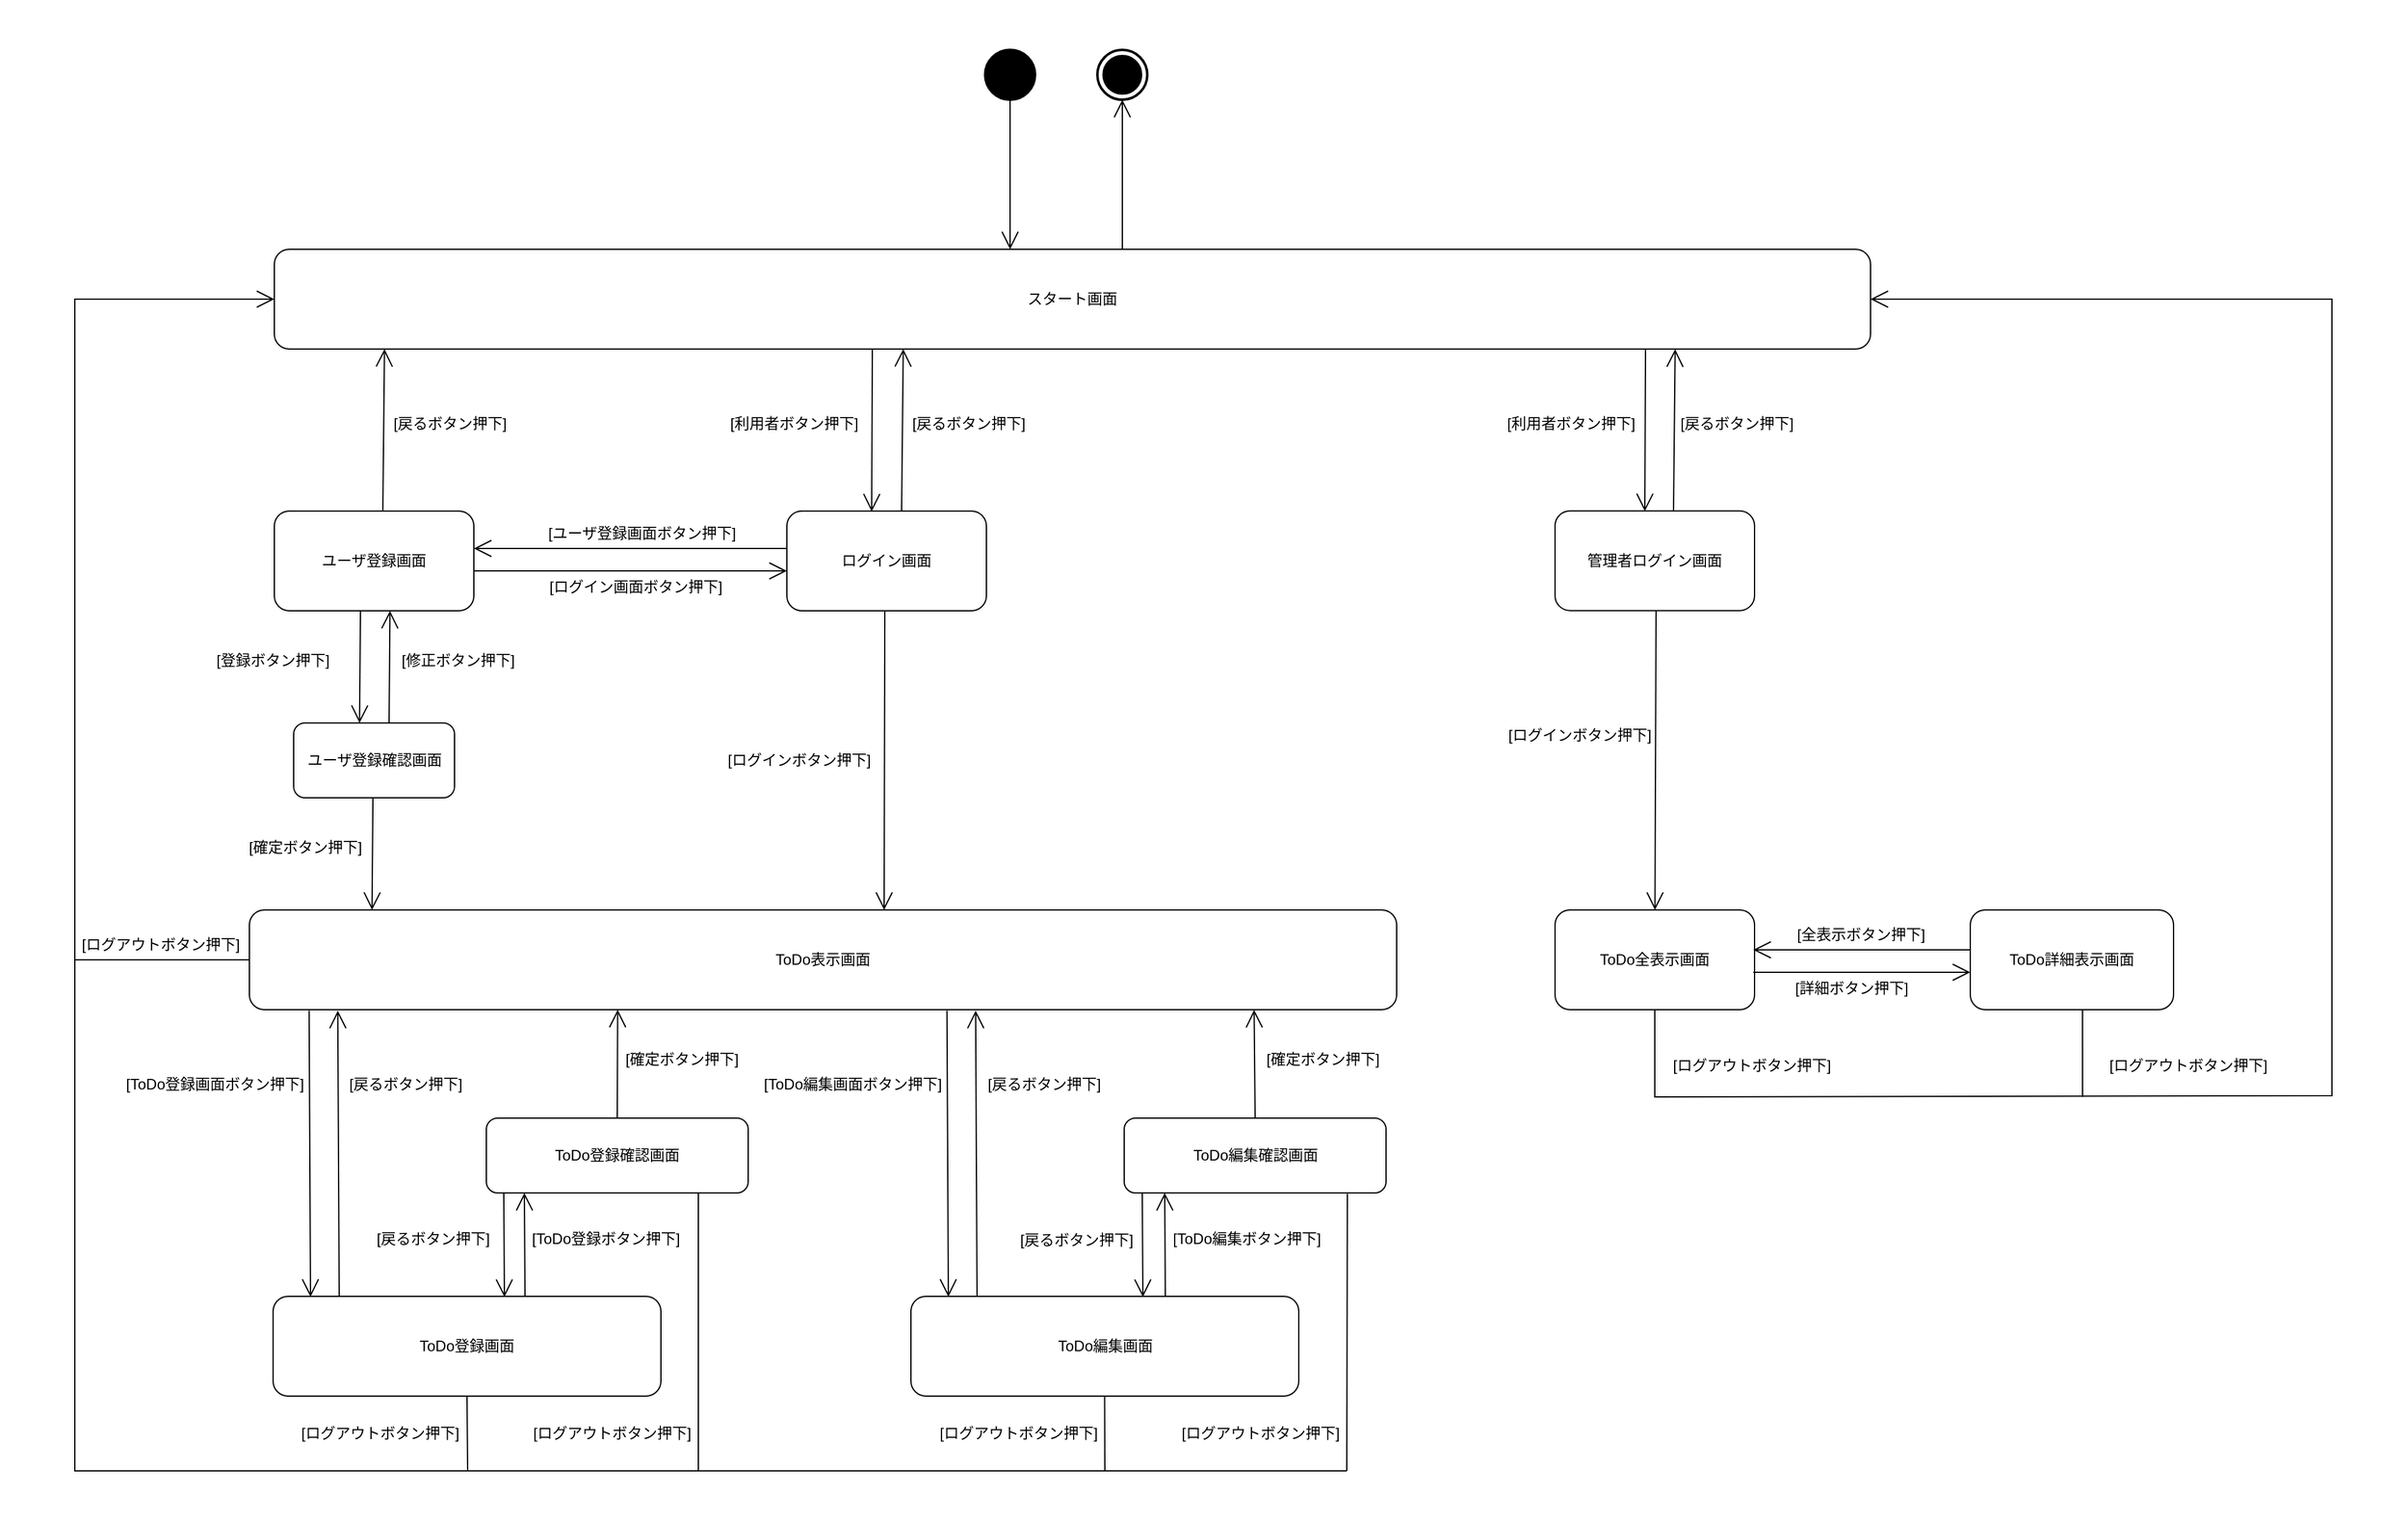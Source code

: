 <mxfile version="13.9.9" type="device"><diagram id="jWttOF0dOCK9PGsh_uMl" name="ページ1"><mxGraphModel dx="3667" dy="2949" grid="1" gridSize="10" guides="0" tooltips="1" connect="1" arrows="1" fold="1" page="1" pageScale="1" pageWidth="827" pageHeight="1169" math="0" shadow="0"><root><mxCell id="0"/><mxCell id="1" parent="0"/><mxCell id="BSlr4l_5rn00GKob6Lbr-2" value="" style="rounded=0;whiteSpace=wrap;html=1;fillColor=none;strokeColor=none;" parent="1" vertex="1"><mxGeometry x="-350" y="-150" width="1930" height="1220" as="geometry"/></mxCell><mxCell id="mjx4aTruwIYn6Zl0MWoO-2" value="スタート画面" style="shape=rect;html=1;rounded=1;whiteSpace=wrap;align=center;" parent="1" vertex="1"><mxGeometry x="-130" y="50" width="1280" height="80" as="geometry"/></mxCell><mxCell id="mjx4aTruwIYn6Zl0MWoO-3" value="ユーザ登録画面" style="shape=rect;html=1;rounded=1;whiteSpace=wrap;align=center;" parent="1" vertex="1"><mxGeometry x="-130" y="260" width="160" height="80" as="geometry"/></mxCell><mxCell id="mjx4aTruwIYn6Zl0MWoO-4" value="ログイン画面" style="shape=rect;html=1;rounded=1;whiteSpace=wrap;align=center;" parent="1" vertex="1"><mxGeometry x="281" y="260" width="160" height="80" as="geometry"/></mxCell><mxCell id="mjx4aTruwIYn6Zl0MWoO-5" value="ToDo登録画面" style="shape=rect;html=1;rounded=1;whiteSpace=wrap;align=center;" parent="1" vertex="1"><mxGeometry x="-131" y="890" width="311" height="80" as="geometry"/></mxCell><mxCell id="mjx4aTruwIYn6Zl0MWoO-6" value="ToDo表示画面" style="shape=rect;html=1;rounded=1;whiteSpace=wrap;align=center;" parent="1" vertex="1"><mxGeometry x="-150" y="580" width="920" height="80" as="geometry"/></mxCell><mxCell id="mjx4aTruwIYn6Zl0MWoO-8" value="管理者ログイン画面" style="shape=rect;html=1;rounded=1;whiteSpace=wrap;align=center;" parent="1" vertex="1"><mxGeometry x="897" y="259.84" width="160" height="80" as="geometry"/></mxCell><mxCell id="mjx4aTruwIYn6Zl0MWoO-9" value="ToDo全表示画面" style="shape=rect;html=1;rounded=1;whiteSpace=wrap;align=center;" parent="1" vertex="1"><mxGeometry x="897" y="580" width="160" height="80" as="geometry"/></mxCell><mxCell id="mjx4aTruwIYn6Zl0MWoO-10" value="" style="shape=ellipse;html=1;fillColor=#000000;strokeWidth=2;verticalLabelPosition=bottom;verticalAlignment=top;perimeter=ellipsePerimeter;" parent="1" vertex="1"><mxGeometry x="440" y="-110" width="40" height="40" as="geometry"/></mxCell><mxCell id="mjx4aTruwIYn6Zl0MWoO-11" value="" style="endArrow=open;endFill=1;endSize=12;html=1;entryX=0.5;entryY=0;entryDx=0;entryDy=0;exitX=0.5;exitY=1;exitDx=0;exitDy=0;" parent="1" source="mjx4aTruwIYn6Zl0MWoO-10" edge="1"><mxGeometry width="160" relative="1" as="geometry"><mxPoint x="520" as="sourcePoint"/><mxPoint x="460" y="50" as="targetPoint"/></mxGeometry></mxCell><mxCell id="mjx4aTruwIYn6Zl0MWoO-15" value="[利用者ボタン押下]" style="text;html=1;strokeColor=none;align=center;verticalAlign=middle;whiteSpace=wrap;rounded=0;" parent="1" vertex="1"><mxGeometry x="227" y="170" width="120" height="40" as="geometry"/></mxCell><mxCell id="mjx4aTruwIYn6Zl0MWoO-18" value="" style="endArrow=open;endFill=1;endSize=12;html=1;entryX=1;entryY=0.25;entryDx=0;entryDy=0;exitX=0;exitY=0.25;exitDx=0;exitDy=0;" parent="1" edge="1"><mxGeometry width="160" relative="1" as="geometry"><mxPoint x="281" y="290" as="sourcePoint"/><mxPoint x="30" y="290" as="targetPoint"/></mxGeometry></mxCell><mxCell id="mjx4aTruwIYn6Zl0MWoO-20" value="[ユーザ登録画面ボタン押下]" style="text;html=1;strokeColor=none;fillColor=none;align=center;verticalAlign=middle;whiteSpace=wrap;rounded=0;" parent="1" vertex="1"><mxGeometry x="75" y="258" width="180" height="40" as="geometry"/></mxCell><mxCell id="mjx4aTruwIYn6Zl0MWoO-23" value="" style="endArrow=open;endFill=1;endSize=12;html=1;entryX=0;entryY=0.75;entryDx=0;entryDy=0;exitX=1;exitY=0.75;exitDx=0;exitDy=0;" parent="1" edge="1"><mxGeometry width="160" relative="1" as="geometry"><mxPoint x="30" y="308" as="sourcePoint"/><mxPoint x="281" y="308" as="targetPoint"/></mxGeometry></mxCell><mxCell id="mjx4aTruwIYn6Zl0MWoO-24" value="[ログイン画面ボタン押下]" style="text;html=1;strokeColor=none;fillColor=none;align=center;verticalAlign=middle;whiteSpace=wrap;rounded=0;" parent="1" vertex="1"><mxGeometry x="70" y="301" width="180" height="40" as="geometry"/></mxCell><mxCell id="mjx4aTruwIYn6Zl0MWoO-27" value="[ログインボタン押下]" style="text;html=1;strokeColor=none;fillColor=none;align=center;verticalAlign=middle;whiteSpace=wrap;rounded=0;" parent="1" vertex="1"><mxGeometry x="231" y="440" width="120" height="40" as="geometry"/></mxCell><mxCell id="mjx4aTruwIYn6Zl0MWoO-32" value="" style="endArrow=open;endFill=1;endSize=12;html=1;exitX=0.083;exitY=1.008;exitDx=0;exitDy=0;exitPerimeter=0;" parent="1" edge="1"><mxGeometry width="160" relative="1" as="geometry"><mxPoint x="373.0" y="260.0" as="sourcePoint"/><mxPoint x="374.33" y="130" as="targetPoint"/></mxGeometry></mxCell><mxCell id="mjx4aTruwIYn6Zl0MWoO-34" value="[戻るボタン押下]" style="text;html=1;strokeColor=none;align=center;verticalAlign=middle;whiteSpace=wrap;rounded=0;" parent="1" vertex="1"><mxGeometry x="377" y="170" width="100" height="40" as="geometry"/></mxCell><mxCell id="mjx4aTruwIYn6Zl0MWoO-37" value="[利用者ボタン押下]" style="text;html=1;strokeColor=none;align=center;verticalAlign=middle;whiteSpace=wrap;rounded=0;fillColor=#FFFFFF;" parent="1" vertex="1"><mxGeometry x="850" y="169.84" width="120" height="40" as="geometry"/></mxCell><mxCell id="mjx4aTruwIYn6Zl0MWoO-38" value="" style="endArrow=open;endFill=1;endSize=12;html=1;entryX=0.5;entryY=0;entryDx=0;entryDy=0;exitX=0.095;exitY=0.996;exitDx=0;exitDy=0;exitPerimeter=0;" parent="1" edge="1"><mxGeometry width="160" relative="1" as="geometry"><mxPoint x="969.55" y="129.84" as="sourcePoint"/><mxPoint x="969.0" y="260.16" as="targetPoint"/></mxGeometry></mxCell><mxCell id="mjx4aTruwIYn6Zl0MWoO-39" value="" style="endArrow=open;endFill=1;endSize=12;html=1;exitX=0.083;exitY=1.008;exitDx=0;exitDy=0;exitPerimeter=0;" parent="1" edge="1"><mxGeometry width="160" relative="1" as="geometry"><mxPoint x="992.0" y="260.16" as="sourcePoint"/><mxPoint x="993.33" y="130.16" as="targetPoint"/></mxGeometry></mxCell><mxCell id="mjx4aTruwIYn6Zl0MWoO-40" value="[戻るボタン押下]" style="text;html=1;strokeColor=none;align=center;verticalAlign=middle;whiteSpace=wrap;rounded=0;" parent="1" vertex="1"><mxGeometry x="993" y="169.84" width="100" height="40" as="geometry"/></mxCell><mxCell id="mjx4aTruwIYn6Zl0MWoO-42" value="" style="endArrow=open;endFill=1;endSize=12;html=1;entryX=0.5;entryY=0;entryDx=0;entryDy=0;exitX=0.095;exitY=0.996;exitDx=0;exitDy=0;exitPerimeter=0;" parent="1" edge="1"><mxGeometry width="160" relative="1" as="geometry"><mxPoint x="349.55" y="130" as="sourcePoint"/><mxPoint x="349" y="260.32" as="targetPoint"/></mxGeometry></mxCell><mxCell id="mjx4aTruwIYn6Zl0MWoO-43" value="" style="endArrow=open;endFill=1;endSize=12;html=1;exitX=0.095;exitY=0.996;exitDx=0;exitDy=0;exitPerimeter=0;" parent="1" edge="1"><mxGeometry width="160" relative="1" as="geometry"><mxPoint x="359.55" y="340" as="sourcePoint"/><mxPoint x="359" y="580" as="targetPoint"/></mxGeometry></mxCell><mxCell id="mjx4aTruwIYn6Zl0MWoO-46" value="[ToDo登録画面ボタン押下]" style="text;html=1;strokeColor=none;align=center;verticalAlign=middle;whiteSpace=wrap;rounded=0;fillColor=#FFFFFF;" parent="1" vertex="1"><mxGeometry x="-250" y="700" width="145" height="40" as="geometry"/></mxCell><mxCell id="mjx4aTruwIYn6Zl0MWoO-47" value="" style="endArrow=open;endFill=1;endSize=12;html=1;entryX=0.25;entryY=1;entryDx=0;entryDy=0;" parent="1" edge="1"><mxGeometry width="160" relative="1" as="geometry"><mxPoint x="71" y="890" as="sourcePoint"/><mxPoint x="70.5" y="807" as="targetPoint"/></mxGeometry></mxCell><mxCell id="mjx4aTruwIYn6Zl0MWoO-48" value="[ToDo登録ボタン押下]" style="text;html=1;strokeColor=none;align=center;verticalAlign=middle;whiteSpace=wrap;rounded=0;" parent="1" vertex="1"><mxGeometry x="73" y="824" width="126" height="40" as="geometry"/></mxCell><mxCell id="mjx4aTruwIYn6Zl0MWoO-49" value="" style="endArrow=open;endFill=1;endSize=12;html=1;entryX=0.5;entryY=0;entryDx=0;entryDy=0;exitX=0.128;exitY=1.01;exitDx=0;exitDy=0;exitPerimeter=0;" parent="1" edge="1"><mxGeometry width="160" relative="1" as="geometry"><mxPoint x="-102.12" y="660.8" as="sourcePoint"/><mxPoint x="-101" y="890.32" as="targetPoint"/></mxGeometry></mxCell><mxCell id="mjx4aTruwIYn6Zl0MWoO-54" value="[ログインボタン押下]" style="text;html=1;strokeColor=none;fillColor=none;align=center;verticalAlign=middle;whiteSpace=wrap;rounded=0;" parent="1" vertex="1"><mxGeometry x="857" y="420" width="120" height="40" as="geometry"/></mxCell><mxCell id="mjx4aTruwIYn6Zl0MWoO-55" value="" style="endArrow=open;endFill=1;endSize=12;html=1;" parent="1" target="mjx4aTruwIYn6Zl0MWoO-9" edge="1"><mxGeometry width="160" relative="1" as="geometry"><mxPoint x="978" y="340" as="sourcePoint"/><mxPoint x="985" y="560" as="targetPoint"/></mxGeometry></mxCell><mxCell id="mjx4aTruwIYn6Zl0MWoO-57" value="" style="endArrow=open;endFill=1;endSize=12;html=1;entryX=0;entryY=0.5;entryDx=0;entryDy=0;rounded=0;exitX=0;exitY=0.5;exitDx=0;exitDy=0;" parent="1" source="mjx4aTruwIYn6Zl0MWoO-6" target="mjx4aTruwIYn6Zl0MWoO-2" edge="1"><mxGeometry width="160" relative="1" as="geometry"><mxPoint x="-160" y="584.578" as="sourcePoint"/><mxPoint x="-350" y="509" as="targetPoint"/><Array as="points"><mxPoint x="-290" y="620"/><mxPoint x="-290" y="90"/></Array></mxGeometry></mxCell><mxCell id="mjx4aTruwIYn6Zl0MWoO-59" value="" style="endArrow=none;html=1;entryX=0.5;entryY=1;entryDx=0;entryDy=0;rounded=0;" parent="1" target="mjx4aTruwIYn6Zl0MWoO-5" edge="1"><mxGeometry width="50" height="50" relative="1" as="geometry"><mxPoint x="-290" y="619" as="sourcePoint"/><mxPoint x="160" y="660" as="targetPoint"/><Array as="points"><mxPoint x="-290" y="1030"/><mxPoint x="25" y="1030"/></Array></mxGeometry></mxCell><mxCell id="mjx4aTruwIYn6Zl0MWoO-60" value="" style="endArrow=none;html=1;rounded=0;" parent="1" edge="1"><mxGeometry width="50" height="50" relative="1" as="geometry"><mxPoint x="25" y="1030" as="sourcePoint"/><mxPoint x="730" y="1030" as="targetPoint"/><Array as="points"><mxPoint x="536" y="1030"/></Array></mxGeometry></mxCell><mxCell id="mjx4aTruwIYn6Zl0MWoO-62" value="[ログアウトボタン押下]" style="text;html=1;strokeColor=none;align=center;verticalAlign=middle;whiteSpace=wrap;rounded=0;" parent="1" vertex="1"><mxGeometry x="-110" y="980" width="130" height="40" as="geometry"/></mxCell><mxCell id="mjx4aTruwIYn6Zl0MWoO-63" value="[ログアウトボタン押下]" style="text;html=1;strokeColor=none;align=center;verticalAlign=middle;whiteSpace=wrap;rounded=0;" parent="1" vertex="1"><mxGeometry x="-286" y="593" width="130" height="30" as="geometry"/></mxCell><mxCell id="mjx4aTruwIYn6Zl0MWoO-65" value="" style="endArrow=open;endFill=1;endSize=12;html=1;rounded=0;exitX=0.5;exitY=1;exitDx=0;exitDy=0;entryX=1;entryY=0.5;entryDx=0;entryDy=0;" parent="1" source="mjx4aTruwIYn6Zl0MWoO-9" target="mjx4aTruwIYn6Zl0MWoO-2" edge="1"><mxGeometry width="160" relative="1" as="geometry"><mxPoint x="1260" y="509.41" as="sourcePoint"/><mxPoint x="1170.0" y="79.04" as="targetPoint"/><Array as="points"><mxPoint x="977" y="730"/><mxPoint x="1520" y="729"/><mxPoint x="1520" y="90"/></Array></mxGeometry></mxCell><mxCell id="mjx4aTruwIYn6Zl0MWoO-66" value="[ログアウトボタン押下]" style="text;html=1;strokeColor=none;align=center;verticalAlign=middle;whiteSpace=wrap;rounded=0;" parent="1" vertex="1"><mxGeometry x="1340" y="690" width="130" height="30" as="geometry"/></mxCell><mxCell id="mjx4aTruwIYn6Zl0MWoO-67" value="" style="endArrow=open;endFill=1;endSize=12;html=1;exitX=0.5;exitY=1;exitDx=0;exitDy=0;entryX=0.5;entryY=1;entryDx=0;entryDy=0;entryPerimeter=0;" parent="1" target="mjx4aTruwIYn6Zl0MWoO-70" edge="1"><mxGeometry width="160" relative="1" as="geometry"><mxPoint x="550.0" y="50" as="sourcePoint"/><mxPoint x="550" y="-80" as="targetPoint"/></mxGeometry></mxCell><mxCell id="mjx4aTruwIYn6Zl0MWoO-70" value="" style="html=1;shape=mxgraph.sysml.actFinal;strokeWidth=2;verticalLabelPosition=bottom;verticalAlignment=top;fillColor=#FFFFFF;" parent="1" vertex="1"><mxGeometry x="530" y="-110" width="40" height="40" as="geometry"/></mxCell><mxCell id="fqIHp8CJnbaxm6Ma2ync-1" value="ユーザ登録確認画面" style="shape=rect;html=1;rounded=1;whiteSpace=wrap;align=center;" parent="1" vertex="1"><mxGeometry x="-114.5" y="430" width="129" height="60" as="geometry"/></mxCell><mxCell id="fqIHp8CJnbaxm6Ma2ync-3" value="" style="endArrow=open;endFill=1;endSize=12;html=1;exitX=0.095;exitY=0.996;exitDx=0;exitDy=0;exitPerimeter=0;" parent="1" edge="1"><mxGeometry width="160" relative="1" as="geometry"><mxPoint x="-37.997" y="430.0" as="sourcePoint"/><mxPoint x="-37.27" y="340.0" as="targetPoint"/></mxGeometry></mxCell><mxCell id="fqIHp8CJnbaxm6Ma2ync-4" value="[修正ボタン押下]" style="text;html=1;strokeColor=none;fillColor=none;align=center;verticalAlign=middle;whiteSpace=wrap;rounded=0;" parent="1" vertex="1"><mxGeometry x="-30" y="360" width="95" height="40" as="geometry"/></mxCell><mxCell id="fqIHp8CJnbaxm6Ma2ync-6" value="" style="endArrow=open;endFill=1;endSize=12;html=1;exitX=0.095;exitY=0.996;exitDx=0;exitDy=0;exitPerimeter=0;" parent="1" edge="1"><mxGeometry width="160" relative="1" as="geometry"><mxPoint x="-60.95" y="340" as="sourcePoint"/><mxPoint x="-61.677" y="430" as="targetPoint"/></mxGeometry></mxCell><mxCell id="fqIHp8CJnbaxm6Ma2ync-7" value="[登録ボタン押下]" style="text;html=1;strokeColor=none;fillColor=none;align=center;verticalAlign=middle;whiteSpace=wrap;rounded=0;" parent="1" vertex="1"><mxGeometry x="-196" y="360" width="130" height="40" as="geometry"/></mxCell><mxCell id="fqIHp8CJnbaxm6Ma2ync-8" value="" style="endArrow=open;endFill=1;endSize=12;html=1;exitX=0.095;exitY=0.996;exitDx=0;exitDy=0;exitPerimeter=0;" parent="1" edge="1"><mxGeometry width="160" relative="1" as="geometry"><mxPoint x="-50.95" y="490" as="sourcePoint"/><mxPoint x="-51.677" y="580" as="targetPoint"/></mxGeometry></mxCell><mxCell id="fqIHp8CJnbaxm6Ma2ync-9" value="[確定ボタン押下]" style="text;html=1;strokeColor=none;fillColor=none;align=center;verticalAlign=middle;whiteSpace=wrap;rounded=0;" parent="1" vertex="1"><mxGeometry x="-170" y="510" width="130" height="40" as="geometry"/></mxCell><mxCell id="fqIHp8CJnbaxm6Ma2ync-10" value="ToDo登録確認画面" style="shape=rect;html=1;rounded=1;whiteSpace=wrap;align=center;" parent="1" vertex="1"><mxGeometry x="40" y="747" width="210" height="60" as="geometry"/></mxCell><mxCell id="fqIHp8CJnbaxm6Ma2ync-11" value="" style="endArrow=open;endFill=1;endSize=12;html=1;entryX=0.5;entryY=0;entryDx=0;entryDy=0;exitX=0.128;exitY=1.01;exitDx=0;exitDy=0;exitPerimeter=0;" parent="1" edge="1"><mxGeometry width="160" relative="1" as="geometry"><mxPoint x="-78" y="890.32" as="sourcePoint"/><mxPoint x="-79.12" y="660.8" as="targetPoint"/></mxGeometry></mxCell><mxCell id="fqIHp8CJnbaxm6Ma2ync-12" value="[戻るボタン押下]" style="text;html=1;strokeColor=none;fillColor=none;align=center;verticalAlign=middle;whiteSpace=wrap;rounded=0;" parent="1" vertex="1"><mxGeometry x="-72" y="700" width="95" height="40" as="geometry"/></mxCell><mxCell id="fqIHp8CJnbaxm6Ma2ync-17" value="[戻るボタン押下]" style="text;html=1;strokeColor=none;fillColor=none;align=center;verticalAlign=middle;whiteSpace=wrap;rounded=0;" parent="1" vertex="1"><mxGeometry x="-50" y="824" width="95" height="40" as="geometry"/></mxCell><mxCell id="fqIHp8CJnbaxm6Ma2ync-19" value="" style="endArrow=open;endFill=1;endSize=12;html=1;exitX=0.5;exitY=0;exitDx=0;exitDy=0;entryX=0.321;entryY=1;entryDx=0;entryDy=0;entryPerimeter=0;" parent="1" source="fqIHp8CJnbaxm6Ma2ync-10" target="mjx4aTruwIYn6Zl0MWoO-6" edge="1"><mxGeometry width="160" relative="1" as="geometry"><mxPoint x="104" y="730" as="sourcePoint"/><mxPoint x="105" y="660" as="targetPoint"/></mxGeometry></mxCell><mxCell id="fqIHp8CJnbaxm6Ma2ync-21" value="[確定ボタン押下]" style="text;html=1;strokeColor=none;fillColor=none;align=center;verticalAlign=middle;whiteSpace=wrap;rounded=0;" parent="1" vertex="1"><mxGeometry x="148" y="680" width="97.5" height="40" as="geometry"/></mxCell><mxCell id="fqIHp8CJnbaxm6Ma2ync-22" value="" style="endArrow=open;endFill=1;endSize=12;html=1;entryX=0.25;entryY=1;entryDx=0;entryDy=0;" parent="1" edge="1"><mxGeometry width="160" relative="1" as="geometry"><mxPoint x="54" y="807.5" as="sourcePoint"/><mxPoint x="54.5" y="890.5" as="targetPoint"/></mxGeometry></mxCell><mxCell id="fqIHp8CJnbaxm6Ma2ync-24" value="" style="endArrow=none;endFill=0;endSize=12;html=1;" parent="1" edge="1"><mxGeometry width="160" relative="1" as="geometry"><mxPoint x="210" y="807.5" as="sourcePoint"/><mxPoint x="210" y="1030" as="targetPoint"/></mxGeometry></mxCell><mxCell id="fqIHp8CJnbaxm6Ma2ync-25" value="[ログアウトボタン押下]" style="text;html=1;strokeColor=none;align=center;verticalAlign=middle;whiteSpace=wrap;rounded=0;" parent="1" vertex="1"><mxGeometry x="76" y="980" width="130" height="40" as="geometry"/></mxCell><mxCell id="fqIHp8CJnbaxm6Ma2ync-41" value="ToDo編集画面" style="shape=rect;html=1;rounded=1;whiteSpace=wrap;align=center;" parent="1" vertex="1"><mxGeometry x="380.5" y="890" width="311" height="80" as="geometry"/></mxCell><mxCell id="fqIHp8CJnbaxm6Ma2ync-42" value="[ToDo編集画面ボタン押下]" style="text;html=1;strokeColor=none;align=center;verticalAlign=middle;whiteSpace=wrap;rounded=0;fillColor=#FFFFFF;" parent="1" vertex="1"><mxGeometry x="260" y="700" width="148" height="40" as="geometry"/></mxCell><mxCell id="fqIHp8CJnbaxm6Ma2ync-43" value="" style="endArrow=open;endFill=1;endSize=12;html=1;entryX=0.25;entryY=1;entryDx=0;entryDy=0;" parent="1" edge="1"><mxGeometry width="160" relative="1" as="geometry"><mxPoint x="584.5" y="890" as="sourcePoint"/><mxPoint x="584" y="807" as="targetPoint"/></mxGeometry></mxCell><mxCell id="fqIHp8CJnbaxm6Ma2ync-44" value="[ToDo編集ボタン押下]" style="text;html=1;strokeColor=none;align=center;verticalAlign=middle;whiteSpace=wrap;rounded=0;" parent="1" vertex="1"><mxGeometry x="587" y="824" width="126" height="40" as="geometry"/></mxCell><mxCell id="fqIHp8CJnbaxm6Ma2ync-45" value="" style="endArrow=open;endFill=1;endSize=12;html=1;entryX=0.5;entryY=0;entryDx=0;entryDy=0;exitX=0.128;exitY=1.01;exitDx=0;exitDy=0;exitPerimeter=0;" parent="1" edge="1"><mxGeometry width="160" relative="1" as="geometry"><mxPoint x="409.38" y="660.8" as="sourcePoint"/><mxPoint x="410.5" y="890.32" as="targetPoint"/></mxGeometry></mxCell><mxCell id="fqIHp8CJnbaxm6Ma2ync-47" value="ToDo編集確認画面" style="shape=rect;html=1;rounded=1;whiteSpace=wrap;align=center;" parent="1" vertex="1"><mxGeometry x="551.5" y="747" width="210" height="60" as="geometry"/></mxCell><mxCell id="fqIHp8CJnbaxm6Ma2ync-48" value="" style="endArrow=open;endFill=1;endSize=12;html=1;entryX=0.5;entryY=0;entryDx=0;entryDy=0;exitX=0.128;exitY=1.01;exitDx=0;exitDy=0;exitPerimeter=0;" parent="1" edge="1"><mxGeometry width="160" relative="1" as="geometry"><mxPoint x="433.5" y="890.32" as="sourcePoint"/><mxPoint x="432.38" y="660.8" as="targetPoint"/></mxGeometry></mxCell><mxCell id="fqIHp8CJnbaxm6Ma2ync-49" value="[戻るボタン押下]" style="text;html=1;strokeColor=none;fillColor=none;align=center;verticalAlign=middle;whiteSpace=wrap;rounded=0;" parent="1" vertex="1"><mxGeometry x="439.5" y="700" width="95" height="40" as="geometry"/></mxCell><mxCell id="fqIHp8CJnbaxm6Ma2ync-50" value="[戻るボタン押下]" style="text;html=1;strokeColor=none;fillColor=none;align=center;verticalAlign=middle;whiteSpace=wrap;rounded=0;" parent="1" vertex="1"><mxGeometry x="466" y="825" width="95" height="40" as="geometry"/></mxCell><mxCell id="fqIHp8CJnbaxm6Ma2ync-51" value="" style="endArrow=open;endFill=1;endSize=12;html=1;exitX=0.5;exitY=0;exitDx=0;exitDy=0;entryX=0.403;entryY=1.002;entryDx=0;entryDy=0;entryPerimeter=0;" parent="1" source="fqIHp8CJnbaxm6Ma2ync-47" edge="1"><mxGeometry width="160" relative="1" as="geometry"><mxPoint x="615.5" y="730" as="sourcePoint"/><mxPoint x="655.69" y="660.16" as="targetPoint"/></mxGeometry></mxCell><mxCell id="fqIHp8CJnbaxm6Ma2ync-52" value="[確定ボタン押下]" style="text;html=1;strokeColor=none;fillColor=none;align=center;verticalAlign=middle;whiteSpace=wrap;rounded=0;" parent="1" vertex="1"><mxGeometry x="661.5" y="680" width="97.5" height="40" as="geometry"/></mxCell><mxCell id="fqIHp8CJnbaxm6Ma2ync-53" value="" style="endArrow=open;endFill=1;endSize=12;html=1;entryX=0.25;entryY=1;entryDx=0;entryDy=0;" parent="1" edge="1"><mxGeometry width="160" relative="1" as="geometry"><mxPoint x="566" y="807.5" as="sourcePoint"/><mxPoint x="566.5" y="890.5" as="targetPoint"/></mxGeometry></mxCell><mxCell id="fqIHp8CJnbaxm6Ma2ync-55" value="" style="endArrow=none;endFill=0;endSize=12;html=1;exitX=0.838;exitY=1.012;exitDx=0;exitDy=0;exitPerimeter=0;" parent="1" edge="1"><mxGeometry width="160" relative="1" as="geometry"><mxPoint x="730.48" y="807.72" as="sourcePoint"/><mxPoint x="730" y="1030" as="targetPoint"/></mxGeometry></mxCell><mxCell id="fqIHp8CJnbaxm6Ma2ync-56" value="" style="endArrow=none;endFill=0;endSize=12;html=1;" parent="1" edge="1"><mxGeometry width="160" relative="1" as="geometry"><mxPoint x="535.8" y="970" as="sourcePoint"/><mxPoint x="536" y="1030" as="targetPoint"/></mxGeometry></mxCell><mxCell id="fqIHp8CJnbaxm6Ma2ync-57" value="[ログアウトボタン押下]" style="text;html=1;strokeColor=none;align=center;verticalAlign=middle;whiteSpace=wrap;rounded=0;" parent="1" vertex="1"><mxGeometry x="402" y="980" width="130" height="40" as="geometry"/></mxCell><mxCell id="fqIHp8CJnbaxm6Ma2ync-58" value="[ログアウトボタン押下]" style="text;html=1;strokeColor=none;align=center;verticalAlign=middle;whiteSpace=wrap;rounded=0;" parent="1" vertex="1"><mxGeometry x="596" y="980" width="130" height="40" as="geometry"/></mxCell><mxCell id="S529FZHGD2_S9dTMRpa--1" value="" style="endArrow=open;endFill=1;endSize=12;html=1;exitX=0.083;exitY=1.008;exitDx=0;exitDy=0;exitPerimeter=0;" parent="1" edge="1"><mxGeometry width="160" relative="1" as="geometry"><mxPoint x="-43" y="260" as="sourcePoint"/><mxPoint x="-41.67" y="130" as="targetPoint"/></mxGeometry></mxCell><mxCell id="S529FZHGD2_S9dTMRpa--2" value="[戻るボタン押下]" style="text;html=1;strokeColor=none;align=center;verticalAlign=middle;whiteSpace=wrap;rounded=0;" parent="1" vertex="1"><mxGeometry x="-39" y="170" width="100" height="40" as="geometry"/></mxCell><mxCell id="KAd-6lc1ySBdj497g_gh-2" value="ToDo詳細表示画面" style="shape=rect;html=1;rounded=1;whiteSpace=wrap;align=center;" vertex="1" parent="1"><mxGeometry x="1230" y="580" width="163" height="80" as="geometry"/></mxCell><mxCell id="KAd-6lc1ySBdj497g_gh-3" value="" style="endArrow=open;endFill=1;endSize=12;html=1;entryX=1;entryY=0.25;entryDx=0;entryDy=0;" edge="1" parent="1"><mxGeometry width="160" relative="1" as="geometry"><mxPoint x="1230" y="612" as="sourcePoint"/><mxPoint x="1056" y="612" as="targetPoint"/></mxGeometry></mxCell><mxCell id="KAd-6lc1ySBdj497g_gh-4" value="[全表示ボタン押下]" style="text;html=1;strokeColor=none;fillColor=none;align=center;verticalAlign=middle;whiteSpace=wrap;rounded=0;" vertex="1" parent="1"><mxGeometry x="1090" y="580" width="105" height="40" as="geometry"/></mxCell><mxCell id="KAd-6lc1ySBdj497g_gh-5" value="" style="endArrow=open;endFill=1;endSize=12;html=1;exitX=1;exitY=0.75;exitDx=0;exitDy=0;" edge="1" parent="1"><mxGeometry width="160" relative="1" as="geometry"><mxPoint x="1056" y="630" as="sourcePoint"/><mxPoint x="1230" y="630" as="targetPoint"/></mxGeometry></mxCell><mxCell id="KAd-6lc1ySBdj497g_gh-6" value="[詳細ボタン押下]" style="text;html=1;strokeColor=none;fillColor=none;align=center;verticalAlign=middle;whiteSpace=wrap;rounded=0;" vertex="1" parent="1"><mxGeometry x="1080" y="623" width="110" height="40" as="geometry"/></mxCell><mxCell id="KAd-6lc1ySBdj497g_gh-8" value="" style="endArrow=none;html=1;entryX=0.552;entryY=1;entryDx=0;entryDy=0;entryPerimeter=0;" edge="1" parent="1" target="KAd-6lc1ySBdj497g_gh-2"><mxGeometry width="50" height="50" relative="1" as="geometry"><mxPoint x="1320" y="730" as="sourcePoint"/><mxPoint x="1310" y="680" as="targetPoint"/></mxGeometry></mxCell><mxCell id="KAd-6lc1ySBdj497g_gh-10" value="[ログアウトボタン押下]" style="text;html=1;strokeColor=none;align=center;verticalAlign=middle;whiteSpace=wrap;rounded=0;" vertex="1" parent="1"><mxGeometry x="990" y="690" width="130" height="30" as="geometry"/></mxCell></root></mxGraphModel></diagram></mxfile>